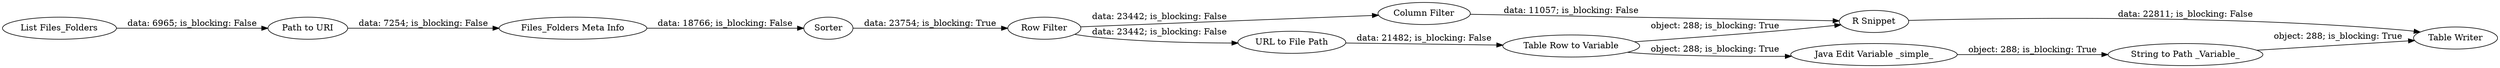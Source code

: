 digraph {
	"-1540714388141667626_31" [label="Files_Folders Meta Info"]
	"-1540714388141667626_33" [label="Column Filter"]
	"-1540714388141667626_18" [label=Sorter]
	"-1540714388141667626_23" [label="URL to File Path"]
	"-1540714388141667626_25" [label="Java Edit Variable _simple_"]
	"-1540714388141667626_35" [label="String to Path _Variable_"]
	"-1540714388141667626_34" [label="Table Writer"]
	"-1540714388141667626_29" [label="List Files_Folders"]
	"-1540714388141667626_30" [label="Path to URI"]
	"-1540714388141667626_32" [label="Table Row to Variable"]
	"-1540714388141667626_19" [label="Row Filter"]
	"-1540714388141667626_20" [label="R Snippet"]
	"-1540714388141667626_25" -> "-1540714388141667626_35" [label="object: 288; is_blocking: True"]
	"-1540714388141667626_19" -> "-1540714388141667626_23" [label="data: 23442; is_blocking: False"]
	"-1540714388141667626_20" -> "-1540714388141667626_34" [label="data: 22811; is_blocking: False"]
	"-1540714388141667626_18" -> "-1540714388141667626_19" [label="data: 23754; is_blocking: True"]
	"-1540714388141667626_29" -> "-1540714388141667626_30" [label="data: 6965; is_blocking: False"]
	"-1540714388141667626_31" -> "-1540714388141667626_18" [label="data: 18766; is_blocking: False"]
	"-1540714388141667626_35" -> "-1540714388141667626_34" [label="object: 288; is_blocking: True"]
	"-1540714388141667626_23" -> "-1540714388141667626_32" [label="data: 21482; is_blocking: False"]
	"-1540714388141667626_33" -> "-1540714388141667626_20" [label="data: 11057; is_blocking: False"]
	"-1540714388141667626_19" -> "-1540714388141667626_33" [label="data: 23442; is_blocking: False"]
	"-1540714388141667626_30" -> "-1540714388141667626_31" [label="data: 7254; is_blocking: False"]
	"-1540714388141667626_32" -> "-1540714388141667626_25" [label="object: 288; is_blocking: True"]
	"-1540714388141667626_32" -> "-1540714388141667626_20" [label="object: 288; is_blocking: True"]
	rankdir=LR
}
